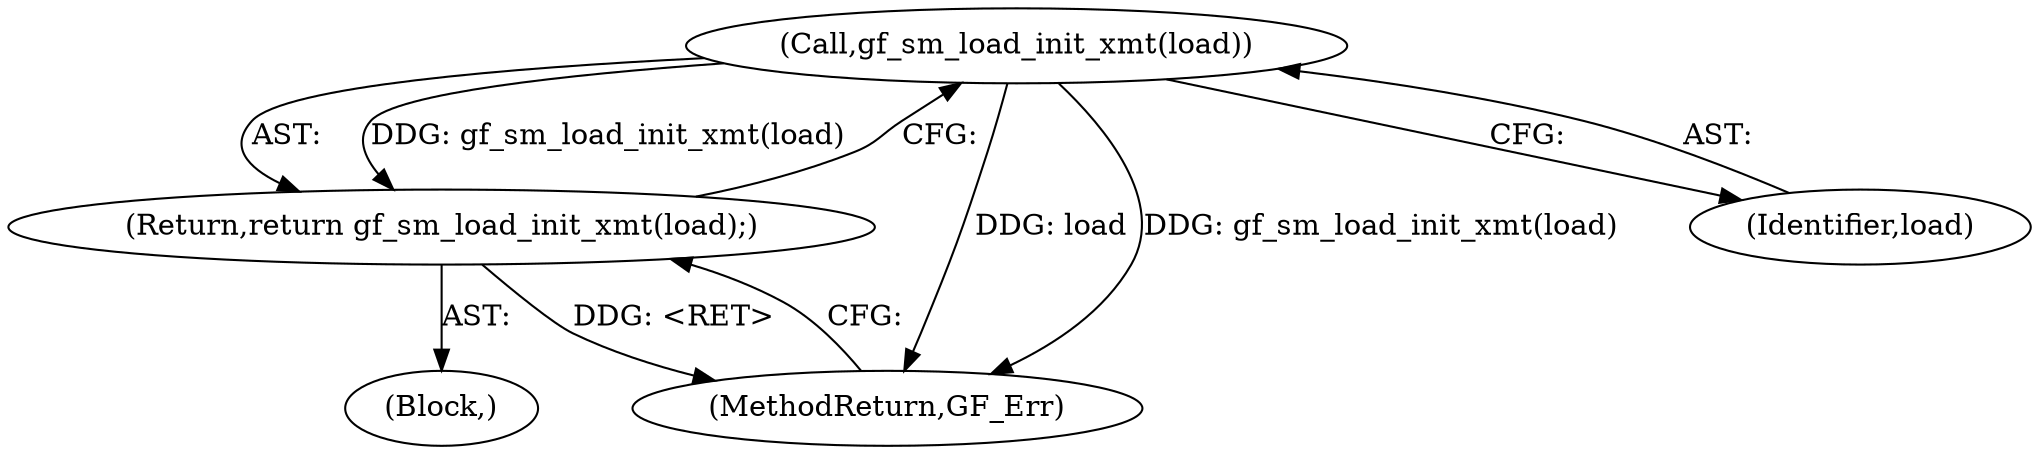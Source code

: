 digraph "0_gpac_35ab4475a7df9b2a4bcab235e379c0c3ec543658_4@pointer" {
"1000404" [label="(Call,gf_sm_load_init_xmt(load))"];
"1000403" [label="(Return,return gf_sm_load_init_xmt(load);)"];
"1000404" [label="(Call,gf_sm_load_init_xmt(load))"];
"1000394" [label="(Block,)"];
"1000446" [label="(MethodReturn,GF_Err)"];
"1000405" [label="(Identifier,load)"];
"1000403" [label="(Return,return gf_sm_load_init_xmt(load);)"];
"1000404" -> "1000403"  [label="AST: "];
"1000404" -> "1000405"  [label="CFG: "];
"1000405" -> "1000404"  [label="AST: "];
"1000403" -> "1000404"  [label="CFG: "];
"1000404" -> "1000446"  [label="DDG: load"];
"1000404" -> "1000446"  [label="DDG: gf_sm_load_init_xmt(load)"];
"1000404" -> "1000403"  [label="DDG: gf_sm_load_init_xmt(load)"];
"1000403" -> "1000394"  [label="AST: "];
"1000446" -> "1000403"  [label="CFG: "];
"1000403" -> "1000446"  [label="DDG: <RET>"];
}
